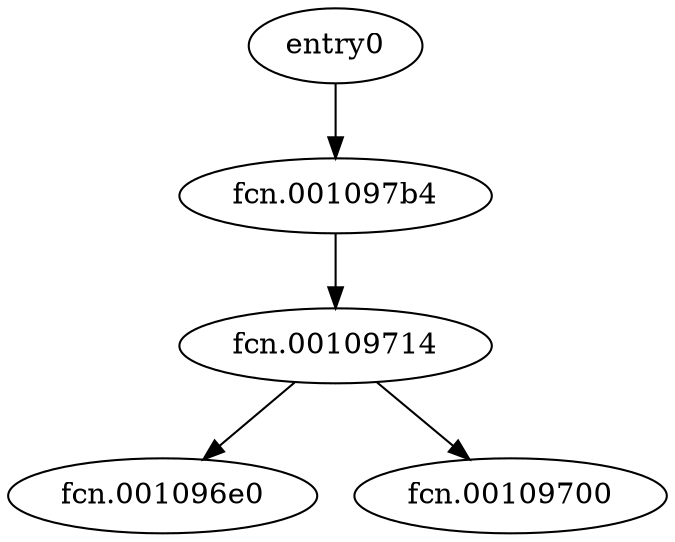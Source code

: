 digraph code {
  "0x00108ba8" [label="entry0"];
  "0x00108ba8" -> "0x001097b4";
  "0x001097b4" [label="fcn.001097b4"];
  "0x001097b4" [label="fcn.001097b4"];
  "0x001097b4" -> "0x00109714";
  "0x00109714" [label="fcn.00109714"];
  "0x00109714" [label="fcn.00109714"];
  "0x00109714" -> "0x001096e0";
  "0x001096e0" [label="fcn.001096e0"];
  "0x00109714" -> "0x00109700";
  "0x00109700" [label="fcn.00109700"];
}